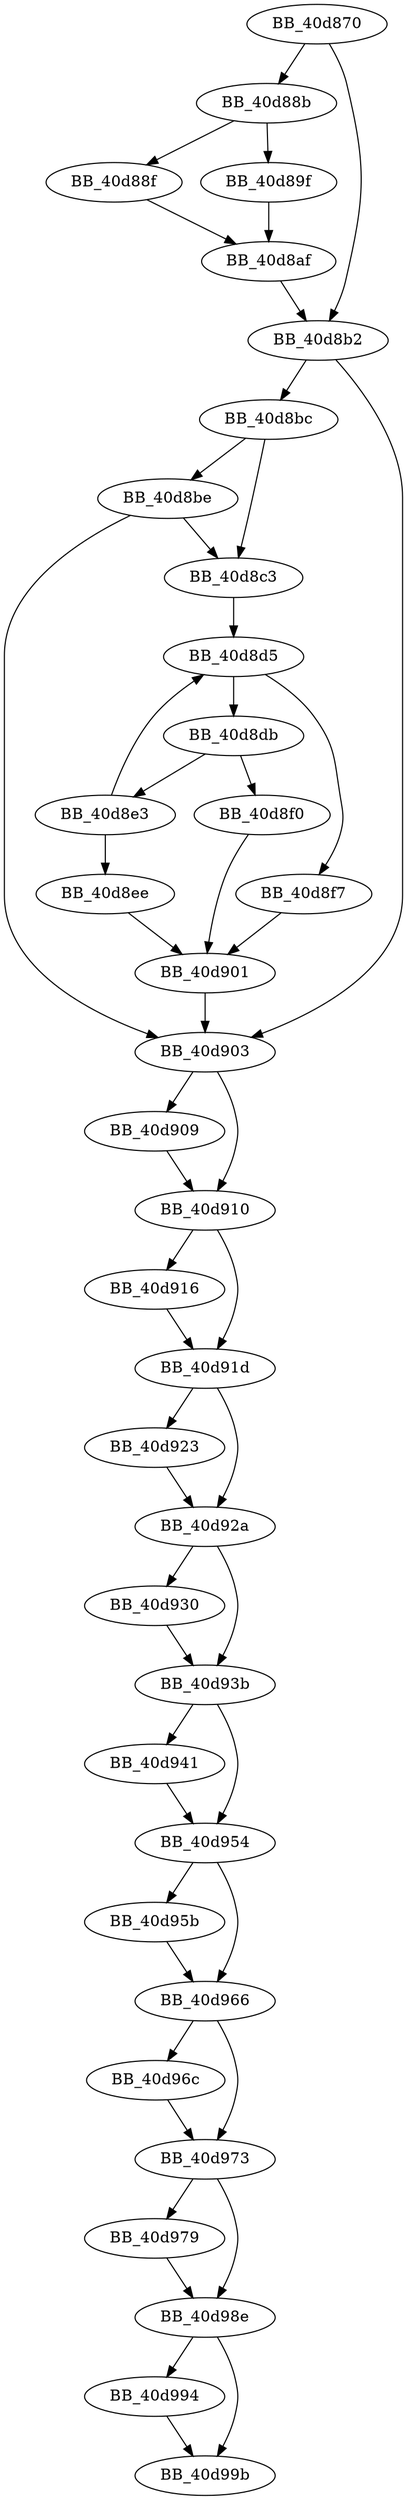 DiGraph sub_40D870{
BB_40d870->BB_40d88b
BB_40d870->BB_40d8b2
BB_40d88b->BB_40d88f
BB_40d88b->BB_40d89f
BB_40d88f->BB_40d8af
BB_40d89f->BB_40d8af
BB_40d8af->BB_40d8b2
BB_40d8b2->BB_40d8bc
BB_40d8b2->BB_40d903
BB_40d8bc->BB_40d8be
BB_40d8bc->BB_40d8c3
BB_40d8be->BB_40d8c3
BB_40d8be->BB_40d903
BB_40d8c3->BB_40d8d5
BB_40d8d5->BB_40d8db
BB_40d8d5->BB_40d8f7
BB_40d8db->BB_40d8e3
BB_40d8db->BB_40d8f0
BB_40d8e3->BB_40d8d5
BB_40d8e3->BB_40d8ee
BB_40d8ee->BB_40d901
BB_40d8f0->BB_40d901
BB_40d8f7->BB_40d901
BB_40d901->BB_40d903
BB_40d903->BB_40d909
BB_40d903->BB_40d910
BB_40d909->BB_40d910
BB_40d910->BB_40d916
BB_40d910->BB_40d91d
BB_40d916->BB_40d91d
BB_40d91d->BB_40d923
BB_40d91d->BB_40d92a
BB_40d923->BB_40d92a
BB_40d92a->BB_40d930
BB_40d92a->BB_40d93b
BB_40d930->BB_40d93b
BB_40d93b->BB_40d941
BB_40d93b->BB_40d954
BB_40d941->BB_40d954
BB_40d954->BB_40d95b
BB_40d954->BB_40d966
BB_40d95b->BB_40d966
BB_40d966->BB_40d96c
BB_40d966->BB_40d973
BB_40d96c->BB_40d973
BB_40d973->BB_40d979
BB_40d973->BB_40d98e
BB_40d979->BB_40d98e
BB_40d98e->BB_40d994
BB_40d98e->BB_40d99b
BB_40d994->BB_40d99b
}
